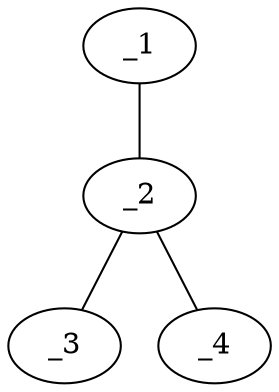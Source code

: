 graph molid621599 {
	_1	 [charge=0,
		chem=7,
		symbol="Cl ",
		x="3.7321",
		y="0.75"];
	_2	 [charge=0,
		chem=42,
		symbol="Tb ",
		x="2.866",
		y="0.25"];
	_1 -- _2	 [valence=1];
	_3	 [charge=0,
		chem=7,
		symbol="Cl ",
		x=2,
		y="0.75"];
	_2 -- _3	 [valence=1];
	_4	 [charge=0,
		chem=7,
		symbol="Cl ",
		x="2.866",
		y="-0.75"];
	_2 -- _4	 [valence=1];
}
